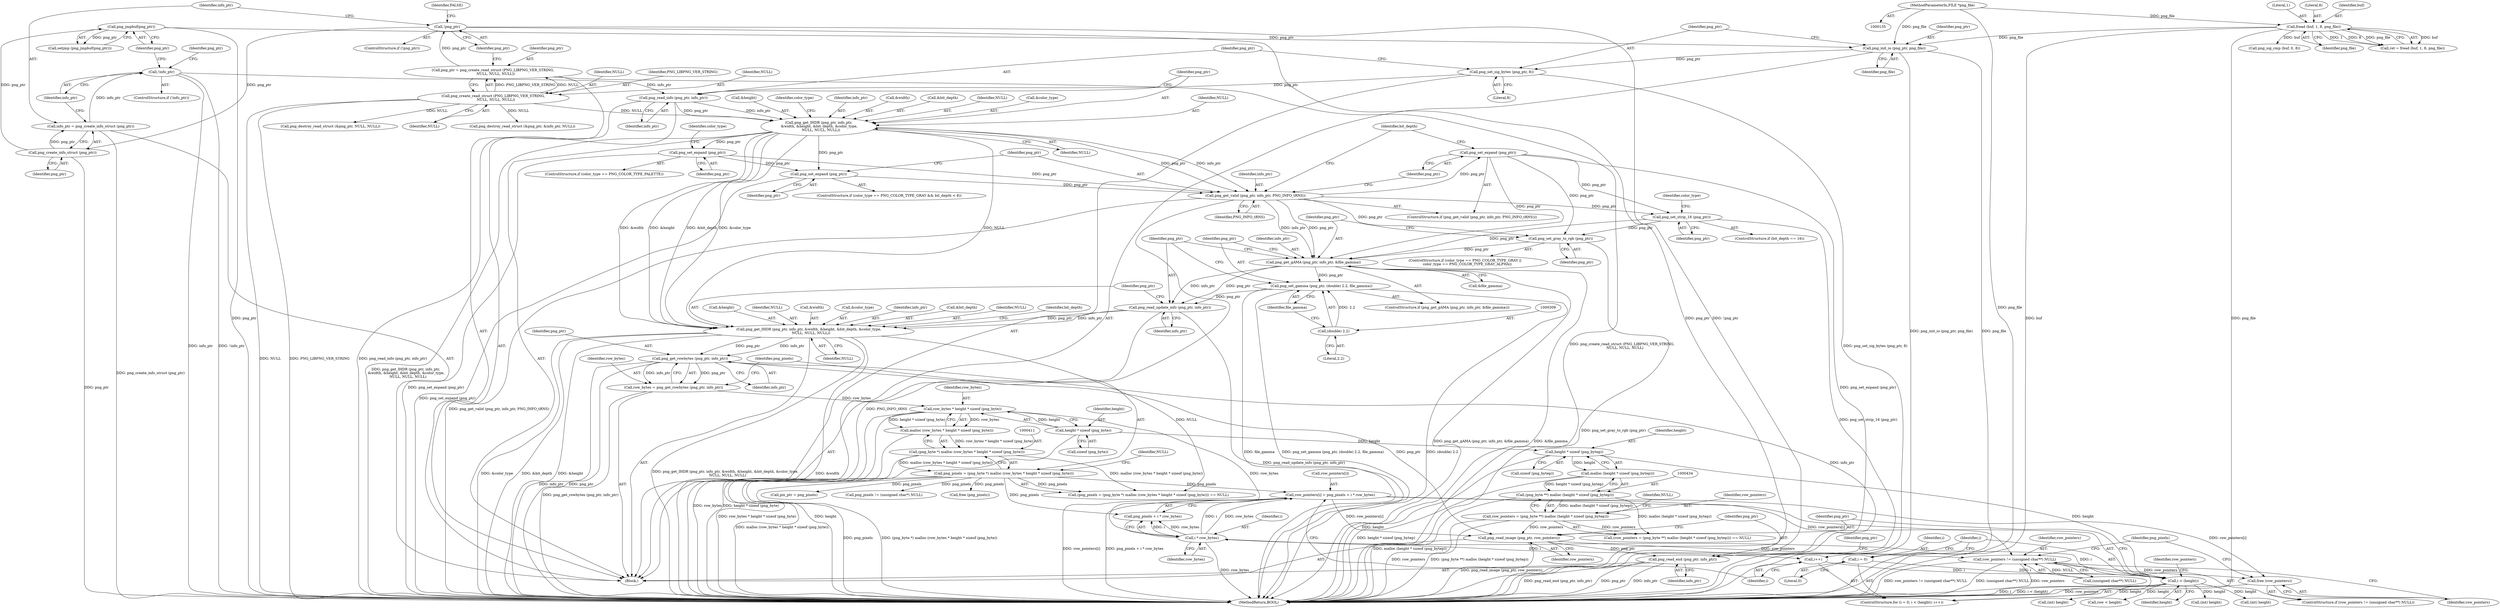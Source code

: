 digraph "0_Android_9d4853418ab2f754c2b63e091c29c5529b8b86ca_157@API" {
"1000473" [label="(Call,png_read_image (png_ptr, row_pointers))"];
"1000403" [label="(Call,png_get_rowbytes (png_ptr, info_ptr))"];
"1000315" [label="(Call,png_get_IHDR (png_ptr, info_ptr, &width, &height, &bit_depth, &color_type,\n    NULL, NULL, NULL))"];
"1000312" [label="(Call,png_read_update_info (png_ptr, info_ptr))"];
"1000306" [label="(Call,png_set_gamma (png_ptr, (double) 2.2, file_gamma))"];
"1000301" [label="(Call,png_get_gAMA (png_ptr, info_ptr, &file_gamma))"];
"1000298" [label="(Call,png_set_gray_to_rgb (png_ptr))"];
"1000288" [label="(Call,png_set_strip_16 (png_ptr))"];
"1000282" [label="(Call,png_set_expand (png_ptr))"];
"1000278" [label="(Call,png_get_valid (png_ptr, info_ptr, PNG_INFO_tRNS))"];
"1000247" [label="(Call,png_get_IHDR (png_ptr, info_ptr,\n &width, &height, &bit_depth, &color_type,\n    NULL, NULL, NULL))"];
"1000244" [label="(Call,png_read_info (png_ptr, info_ptr))"];
"1000241" [label="(Call,png_set_sig_bytes (png_ptr, 8))"];
"1000238" [label="(Call,png_init_io (png_ptr, png_file))"];
"1000227" [label="(Call,png_jmpbuf(png_ptr))"];
"1000212" [label="(Call,png_create_info_struct (png_ptr))"];
"1000206" [label="(Call,!png_ptr)"];
"1000198" [label="(Call,png_ptr = png_create_read_struct (PNG_LIBPNG_VER_STRING,\n     NULL, NULL, NULL))"];
"1000200" [label="(Call,png_create_read_struct (PNG_LIBPNG_VER_STRING,\n     NULL, NULL, NULL))"];
"1000177" [label="(Call,fread (buf, 1, 8, png_file))"];
"1000136" [label="(MethodParameterIn,FILE *png_file)"];
"1000215" [label="(Call,!info_ptr)"];
"1000210" [label="(Call,info_ptr = png_create_info_struct (png_ptr))"];
"1000265" [label="(Call,png_set_expand (png_ptr))"];
"1000275" [label="(Call,png_set_expand (png_ptr))"];
"1000308" [label="(Call,(double) 2.2)"];
"1000464" [label="(Call,row_pointers[i] = png_pixels + i * row_bytes)"];
"1000408" [label="(Call,png_pixels = (png_byte *) malloc (row_bytes * height * sizeof (png_byte)))"];
"1000410" [label="(Call,(png_byte *) malloc (row_bytes * height * sizeof (png_byte)))"];
"1000412" [label="(Call,malloc (row_bytes * height * sizeof (png_byte)))"];
"1000413" [label="(Call,row_bytes * height * sizeof (png_byte))"];
"1000401" [label="(Call,row_bytes = png_get_rowbytes (png_ptr, info_ptr))"];
"1000415" [label="(Call,height * sizeof (png_byte))"];
"1000470" [label="(Call,i * row_bytes)"];
"1000459" [label="(Call,i < (height))"];
"1000456" [label="(Call,i = 0)"];
"1000462" [label="(Call,i++)"];
"1000436" [label="(Call,height * sizeof (png_bytep))"];
"1000431" [label="(Call,row_pointers = (png_byte **) malloc (height * sizeof (png_bytep)))"];
"1000433" [label="(Call,(png_byte **) malloc (height * sizeof (png_bytep)))"];
"1000435" [label="(Call,malloc (height * sizeof (png_bytep)))"];
"1000476" [label="(Call,png_read_end (png_ptr, info_ptr))"];
"1000758" [label="(Call,row_pointers != (unsigned char**) NULL)"];
"1000763" [label="(Call,free (row_pointers))"];
"1000263" [label="(Identifier,color_type)"];
"1000249" [label="(Identifier,info_ptr)"];
"1000461" [label="(Identifier,height)"];
"1000245" [label="(Identifier,png_ptr)"];
"1000478" [label="(Identifier,info_ptr)"];
"1000320" [label="(Call,&height)"];
"1000250" [label="(Call,&width)"];
"1000303" [label="(Identifier,info_ptr)"];
"1000213" [label="(Identifier,png_ptr)"];
"1000280" [label="(Identifier,info_ptr)"];
"1000448" [label="(Call,free (png_pixels))"];
"1000199" [label="(Identifier,png_ptr)"];
"1000266" [label="(Identifier,png_ptr)"];
"1000179" [label="(Literal,1)"];
"1000435" [label="(Call,malloc (height * sizeof (png_bytep)))"];
"1000437" [label="(Identifier,height)"];
"1000473" [label="(Call,png_read_image (png_ptr, row_pointers))"];
"1000275" [label="(Call,png_set_expand (png_ptr))"];
"1000281" [label="(Identifier,PNG_INFO_tRNS)"];
"1000407" [label="(Call,(png_pixels = (png_byte *) malloc (row_bytes * height * sizeof (png_byte))) == NULL)"];
"1000254" [label="(Call,&bit_depth)"];
"1000304" [label="(Call,&file_gamma)"];
"1000471" [label="(Identifier,i)"];
"1000440" [label="(Identifier,NULL)"];
"1000282" [label="(Call,png_set_expand (png_ptr))"];
"1000312" [label="(Call,png_read_update_info (png_ptr, info_ptr))"];
"1000239" [label="(Identifier,png_ptr)"];
"1000230" [label="(Call,png_destroy_read_struct (&png_ptr, &info_ptr, NULL))"];
"1000410" [label="(Call,(png_byte *) malloc (row_bytes * height * sizeof (png_byte)))"];
"1000419" [label="(Identifier,NULL)"];
"1000270" [label="(Identifier,color_type)"];
"1000278" [label="(Call,png_get_valid (png_ptr, info_ptr, PNG_INFO_tRNS))"];
"1000582" [label="(Call,(int) height)"];
"1000327" [label="(Identifier,NULL)"];
"1000463" [label="(Identifier,i)"];
"1000438" [label="(Call,sizeof (png_bytep))"];
"1000212" [label="(Call,png_create_info_struct (png_ptr))"];
"1000436" [label="(Call,height * sizeof (png_bytep))"];
"1000228" [label="(Identifier,png_ptr)"];
"1000306" [label="(Call,png_set_gamma (png_ptr, (double) 2.2, file_gamma))"];
"1000293" [label="(Identifier,color_type)"];
"1000300" [label="(ControlStructure,if (png_get_gAMA (png_ptr, info_ptr, &file_gamma)))"];
"1000595" [label="(Call,pix_ptr = png_pixels)"];
"1000430" [label="(Call,(row_pointers = (png_byte **) malloc (height * sizeof (png_bytep))) == NULL)"];
"1000759" [label="(Identifier,row_pointers)"];
"1000288" [label="(Call,png_set_strip_16 (png_ptr))"];
"1000261" [label="(ControlStructure,if (color_type == PNG_COLOR_TYPE_PALETTE))"];
"1000243" [label="(Literal,8)"];
"1000475" [label="(Identifier,row_pointers)"];
"1000177" [label="(Call,fread (buf, 1, 8, png_file))"];
"1000328" [label="(Identifier,NULL)"];
"1000277" [label="(ControlStructure,if (png_get_valid (png_ptr, info_ptr, PNG_INFO_tRNS)))"];
"1000286" [label="(Identifier,bit_depth)"];
"1000211" [label="(Identifier,info_ptr)"];
"1000203" [label="(Identifier,NULL)"];
"1000283" [label="(Identifier,png_ptr)"];
"1000456" [label="(Call,i = 0)"];
"1000299" [label="(Identifier,png_ptr)"];
"1000464" [label="(Call,row_pointers[i] = png_pixels + i * row_bytes)"];
"1000290" [label="(ControlStructure,if (color_type == PNG_COLOR_TYPE_GRAY ||\n    color_type == PNG_COLOR_TYPE_GRAY_ALPHA))"];
"1000205" [label="(ControlStructure,if (!png_ptr))"];
"1000468" [label="(Call,png_pixels + i * row_bytes)"];
"1000318" [label="(Call,&width)"];
"1000412" [label="(Call,malloc (row_bytes * height * sizeof (png_byte)))"];
"1000417" [label="(Call,sizeof (png_byte))"];
"1000767" [label="(Identifier,png_pixels)"];
"1000260" [label="(Identifier,NULL)"];
"1000432" [label="(Identifier,row_pointers)"];
"1000307" [label="(Identifier,png_ptr)"];
"1000190" [label="(Call,png_sig_cmp (buf, 0, 8))"];
"1000141" [label="(Block,)"];
"1000284" [label="(ControlStructure,if (bit_depth == 16))"];
"1000313" [label="(Identifier,png_ptr)"];
"1000259" [label="(Identifier,NULL)"];
"1000244" [label="(Call,png_read_info (png_ptr, info_ptr))"];
"1000207" [label="(Identifier,png_ptr)"];
"1000267" [label="(ControlStructure,if (color_type == PNG_COLOR_TYPE_GRAY && bit_depth < 8))"];
"1000298" [label="(Call,png_set_gray_to_rgb (png_ptr))"];
"1000474" [label="(Identifier,png_ptr)"];
"1000240" [label="(Identifier,png_file)"];
"1000324" [label="(Call,&color_type)"];
"1000403" [label="(Call,png_get_rowbytes (png_ptr, info_ptr))"];
"1000401" [label="(Call,row_bytes = png_get_rowbytes (png_ptr, info_ptr))"];
"1000470" [label="(Call,i * row_bytes)"];
"1000457" [label="(Identifier,i)"];
"1000302" [label="(Identifier,png_ptr)"];
"1000311" [label="(Identifier,file_gamma)"];
"1000215" [label="(Call,!info_ptr)"];
"1000201" [label="(Identifier,PNG_LIBPNG_VER_STRING)"];
"1000413" [label="(Call,row_bytes * height * sizeof (png_byte))"];
"1000315" [label="(Call,png_get_IHDR (png_ptr, info_ptr, &width, &height, &bit_depth, &color_type,\n    NULL, NULL, NULL))"];
"1000279" [label="(Identifier,png_ptr)"];
"1000317" [label="(Identifier,info_ptr)"];
"1000481" [label="(Identifier,png_ptr)"];
"1000247" [label="(Call,png_get_IHDR (png_ptr, info_ptr,\n &width, &height, &bit_depth, &color_type,\n    NULL, NULL, NULL))"];
"1000256" [label="(Call,&color_type)"];
"1000136" [label="(MethodParameterIn,FILE *png_file)"];
"1000209" [label="(Identifier,FALSE)"];
"1000458" [label="(Literal,0)"];
"1000200" [label="(Call,png_create_read_struct (PNG_LIBPNG_VER_STRING,\n     NULL, NULL, NULL))"];
"1000314" [label="(Identifier,info_ptr)"];
"1000181" [label="(Identifier,png_file)"];
"1000545" [label="(Call,(int) height)"];
"1000472" [label="(Identifier,row_bytes)"];
"1000322" [label="(Call,&bit_depth)"];
"1000206" [label="(Call,!png_ptr)"];
"1000310" [label="(Literal,2.2)"];
"1000477" [label="(Identifier,png_ptr)"];
"1000466" [label="(Identifier,row_pointers)"];
"1000775" [label="(MethodReturn,BOOL)"];
"1000220" [label="(Identifier,png_ptr)"];
"1000218" [label="(Call,png_destroy_read_struct (&png_ptr, NULL, NULL))"];
"1000758" [label="(Call,row_pointers != (unsigned char**) NULL)"];
"1000180" [label="(Literal,8)"];
"1000431" [label="(Call,row_pointers = (png_byte **) malloc (height * sizeof (png_bytep)))"];
"1000409" [label="(Identifier,png_pixels)"];
"1000509" [label="(Call,(int) height)"];
"1000460" [label="(Identifier,i)"];
"1000757" [label="(ControlStructure,if (row_pointers != (unsigned char**) NULL))"];
"1000476" [label="(Call,png_read_end (png_ptr, info_ptr))"];
"1000202" [label="(Identifier,NULL)"];
"1000248" [label="(Identifier,png_ptr)"];
"1000766" [label="(Call,png_pixels != (unsigned char*) NULL)"];
"1000246" [label="(Identifier,info_ptr)"];
"1000198" [label="(Call,png_ptr = png_create_read_struct (PNG_LIBPNG_VER_STRING,\n     NULL, NULL, NULL))"];
"1000459" [label="(Call,i < (height))"];
"1000326" [label="(Identifier,NULL)"];
"1000331" [label="(Identifier,bit_depth)"];
"1000265" [label="(Call,png_set_expand (png_ptr))"];
"1000175" [label="(Call,ret = fread (buf, 1, 8, png_file))"];
"1000433" [label="(Call,(png_byte **) malloc (height * sizeof (png_bytep)))"];
"1000415" [label="(Call,height * sizeof (png_byte))"];
"1000416" [label="(Identifier,height)"];
"1000465" [label="(Call,row_pointers[i])"];
"1000204" [label="(Identifier,NULL)"];
"1000760" [label="(Call,(unsigned char**) NULL)"];
"1000214" [label="(ControlStructure,if (!info_ptr))"];
"1000216" [label="(Identifier,info_ptr)"];
"1000402" [label="(Identifier,row_bytes)"];
"1000242" [label="(Identifier,png_ptr)"];
"1000602" [label="(Call,row < height)"];
"1000210" [label="(Call,info_ptr = png_create_info_struct (png_ptr))"];
"1000763" [label="(Call,free (row_pointers))"];
"1000258" [label="(Identifier,NULL)"];
"1000289" [label="(Identifier,png_ptr)"];
"1000404" [label="(Identifier,png_ptr)"];
"1000178" [label="(Identifier,buf)"];
"1000462" [label="(Call,i++)"];
"1000301" [label="(Call,png_get_gAMA (png_ptr, info_ptr, &file_gamma))"];
"1000241" [label="(Call,png_set_sig_bytes (png_ptr, 8))"];
"1000238" [label="(Call,png_init_io (png_ptr, png_file))"];
"1000308" [label="(Call,(double) 2.2)"];
"1000227" [label="(Call,png_jmpbuf(png_ptr))"];
"1000408" [label="(Call,png_pixels = (png_byte *) malloc (row_bytes * height * sizeof (png_byte)))"];
"1000316" [label="(Identifier,png_ptr)"];
"1000414" [label="(Identifier,row_bytes)"];
"1000252" [label="(Call,&height)"];
"1000276" [label="(Identifier,png_ptr)"];
"1000226" [label="(Call,setjmp (png_jmpbuf(png_ptr)))"];
"1000764" [label="(Identifier,row_pointers)"];
"1000455" [label="(ControlStructure,for (i = 0; i < (height); i++))"];
"1000405" [label="(Identifier,info_ptr)"];
"1000473" -> "1000141"  [label="AST: "];
"1000473" -> "1000475"  [label="CFG: "];
"1000474" -> "1000473"  [label="AST: "];
"1000475" -> "1000473"  [label="AST: "];
"1000477" -> "1000473"  [label="CFG: "];
"1000473" -> "1000775"  [label="DDG: png_read_image (png_ptr, row_pointers)"];
"1000403" -> "1000473"  [label="DDG: png_ptr"];
"1000464" -> "1000473"  [label="DDG: row_pointers[i]"];
"1000431" -> "1000473"  [label="DDG: row_pointers"];
"1000473" -> "1000476"  [label="DDG: png_ptr"];
"1000473" -> "1000758"  [label="DDG: row_pointers"];
"1000403" -> "1000401"  [label="AST: "];
"1000403" -> "1000405"  [label="CFG: "];
"1000404" -> "1000403"  [label="AST: "];
"1000405" -> "1000403"  [label="AST: "];
"1000401" -> "1000403"  [label="CFG: "];
"1000403" -> "1000775"  [label="DDG: info_ptr"];
"1000403" -> "1000775"  [label="DDG: png_ptr"];
"1000403" -> "1000401"  [label="DDG: png_ptr"];
"1000403" -> "1000401"  [label="DDG: info_ptr"];
"1000315" -> "1000403"  [label="DDG: png_ptr"];
"1000315" -> "1000403"  [label="DDG: info_ptr"];
"1000403" -> "1000476"  [label="DDG: info_ptr"];
"1000315" -> "1000141"  [label="AST: "];
"1000315" -> "1000328"  [label="CFG: "];
"1000316" -> "1000315"  [label="AST: "];
"1000317" -> "1000315"  [label="AST: "];
"1000318" -> "1000315"  [label="AST: "];
"1000320" -> "1000315"  [label="AST: "];
"1000322" -> "1000315"  [label="AST: "];
"1000324" -> "1000315"  [label="AST: "];
"1000326" -> "1000315"  [label="AST: "];
"1000327" -> "1000315"  [label="AST: "];
"1000328" -> "1000315"  [label="AST: "];
"1000331" -> "1000315"  [label="CFG: "];
"1000315" -> "1000775"  [label="DDG: png_get_IHDR (png_ptr, info_ptr, &width, &height, &bit_depth, &color_type,\n    NULL, NULL, NULL)"];
"1000315" -> "1000775"  [label="DDG: &width"];
"1000315" -> "1000775"  [label="DDG: &color_type"];
"1000315" -> "1000775"  [label="DDG: &bit_depth"];
"1000315" -> "1000775"  [label="DDG: &height"];
"1000312" -> "1000315"  [label="DDG: png_ptr"];
"1000312" -> "1000315"  [label="DDG: info_ptr"];
"1000247" -> "1000315"  [label="DDG: &width"];
"1000247" -> "1000315"  [label="DDG: &height"];
"1000247" -> "1000315"  [label="DDG: &bit_depth"];
"1000247" -> "1000315"  [label="DDG: &color_type"];
"1000247" -> "1000315"  [label="DDG: NULL"];
"1000315" -> "1000407"  [label="DDG: NULL"];
"1000312" -> "1000141"  [label="AST: "];
"1000312" -> "1000314"  [label="CFG: "];
"1000313" -> "1000312"  [label="AST: "];
"1000314" -> "1000312"  [label="AST: "];
"1000316" -> "1000312"  [label="CFG: "];
"1000312" -> "1000775"  [label="DDG: png_read_update_info (png_ptr, info_ptr)"];
"1000306" -> "1000312"  [label="DDG: png_ptr"];
"1000301" -> "1000312"  [label="DDG: png_ptr"];
"1000301" -> "1000312"  [label="DDG: info_ptr"];
"1000306" -> "1000300"  [label="AST: "];
"1000306" -> "1000311"  [label="CFG: "];
"1000307" -> "1000306"  [label="AST: "];
"1000308" -> "1000306"  [label="AST: "];
"1000311" -> "1000306"  [label="AST: "];
"1000313" -> "1000306"  [label="CFG: "];
"1000306" -> "1000775"  [label="DDG: file_gamma"];
"1000306" -> "1000775"  [label="DDG: png_set_gamma (png_ptr, (double) 2.2, file_gamma)"];
"1000306" -> "1000775"  [label="DDG: (double) 2.2"];
"1000301" -> "1000306"  [label="DDG: png_ptr"];
"1000308" -> "1000306"  [label="DDG: 2.2"];
"1000301" -> "1000300"  [label="AST: "];
"1000301" -> "1000304"  [label="CFG: "];
"1000302" -> "1000301"  [label="AST: "];
"1000303" -> "1000301"  [label="AST: "];
"1000304" -> "1000301"  [label="AST: "];
"1000307" -> "1000301"  [label="CFG: "];
"1000313" -> "1000301"  [label="CFG: "];
"1000301" -> "1000775"  [label="DDG: &file_gamma"];
"1000301" -> "1000775"  [label="DDG: png_get_gAMA (png_ptr, info_ptr, &file_gamma)"];
"1000298" -> "1000301"  [label="DDG: png_ptr"];
"1000288" -> "1000301"  [label="DDG: png_ptr"];
"1000282" -> "1000301"  [label="DDG: png_ptr"];
"1000278" -> "1000301"  [label="DDG: png_ptr"];
"1000278" -> "1000301"  [label="DDG: info_ptr"];
"1000298" -> "1000290"  [label="AST: "];
"1000298" -> "1000299"  [label="CFG: "];
"1000299" -> "1000298"  [label="AST: "];
"1000302" -> "1000298"  [label="CFG: "];
"1000298" -> "1000775"  [label="DDG: png_set_gray_to_rgb (png_ptr)"];
"1000288" -> "1000298"  [label="DDG: png_ptr"];
"1000282" -> "1000298"  [label="DDG: png_ptr"];
"1000278" -> "1000298"  [label="DDG: png_ptr"];
"1000288" -> "1000284"  [label="AST: "];
"1000288" -> "1000289"  [label="CFG: "];
"1000289" -> "1000288"  [label="AST: "];
"1000293" -> "1000288"  [label="CFG: "];
"1000288" -> "1000775"  [label="DDG: png_set_strip_16 (png_ptr)"];
"1000282" -> "1000288"  [label="DDG: png_ptr"];
"1000278" -> "1000288"  [label="DDG: png_ptr"];
"1000282" -> "1000277"  [label="AST: "];
"1000282" -> "1000283"  [label="CFG: "];
"1000283" -> "1000282"  [label="AST: "];
"1000286" -> "1000282"  [label="CFG: "];
"1000282" -> "1000775"  [label="DDG: png_set_expand (png_ptr)"];
"1000278" -> "1000282"  [label="DDG: png_ptr"];
"1000278" -> "1000277"  [label="AST: "];
"1000278" -> "1000281"  [label="CFG: "];
"1000279" -> "1000278"  [label="AST: "];
"1000280" -> "1000278"  [label="AST: "];
"1000281" -> "1000278"  [label="AST: "];
"1000283" -> "1000278"  [label="CFG: "];
"1000286" -> "1000278"  [label="CFG: "];
"1000278" -> "1000775"  [label="DDG: png_get_valid (png_ptr, info_ptr, PNG_INFO_tRNS)"];
"1000278" -> "1000775"  [label="DDG: PNG_INFO_tRNS"];
"1000247" -> "1000278"  [label="DDG: png_ptr"];
"1000247" -> "1000278"  [label="DDG: info_ptr"];
"1000265" -> "1000278"  [label="DDG: png_ptr"];
"1000275" -> "1000278"  [label="DDG: png_ptr"];
"1000247" -> "1000141"  [label="AST: "];
"1000247" -> "1000260"  [label="CFG: "];
"1000248" -> "1000247"  [label="AST: "];
"1000249" -> "1000247"  [label="AST: "];
"1000250" -> "1000247"  [label="AST: "];
"1000252" -> "1000247"  [label="AST: "];
"1000254" -> "1000247"  [label="AST: "];
"1000256" -> "1000247"  [label="AST: "];
"1000258" -> "1000247"  [label="AST: "];
"1000259" -> "1000247"  [label="AST: "];
"1000260" -> "1000247"  [label="AST: "];
"1000263" -> "1000247"  [label="CFG: "];
"1000247" -> "1000775"  [label="DDG: png_get_IHDR (png_ptr, info_ptr,\n &width, &height, &bit_depth, &color_type,\n    NULL, NULL, NULL)"];
"1000244" -> "1000247"  [label="DDG: png_ptr"];
"1000244" -> "1000247"  [label="DDG: info_ptr"];
"1000200" -> "1000247"  [label="DDG: NULL"];
"1000247" -> "1000265"  [label="DDG: png_ptr"];
"1000247" -> "1000275"  [label="DDG: png_ptr"];
"1000244" -> "1000141"  [label="AST: "];
"1000244" -> "1000246"  [label="CFG: "];
"1000245" -> "1000244"  [label="AST: "];
"1000246" -> "1000244"  [label="AST: "];
"1000248" -> "1000244"  [label="CFG: "];
"1000244" -> "1000775"  [label="DDG: png_read_info (png_ptr, info_ptr)"];
"1000241" -> "1000244"  [label="DDG: png_ptr"];
"1000215" -> "1000244"  [label="DDG: info_ptr"];
"1000241" -> "1000141"  [label="AST: "];
"1000241" -> "1000243"  [label="CFG: "];
"1000242" -> "1000241"  [label="AST: "];
"1000243" -> "1000241"  [label="AST: "];
"1000245" -> "1000241"  [label="CFG: "];
"1000241" -> "1000775"  [label="DDG: png_set_sig_bytes (png_ptr, 8)"];
"1000238" -> "1000241"  [label="DDG: png_ptr"];
"1000238" -> "1000141"  [label="AST: "];
"1000238" -> "1000240"  [label="CFG: "];
"1000239" -> "1000238"  [label="AST: "];
"1000240" -> "1000238"  [label="AST: "];
"1000242" -> "1000238"  [label="CFG: "];
"1000238" -> "1000775"  [label="DDG: png_file"];
"1000238" -> "1000775"  [label="DDG: png_init_io (png_ptr, png_file)"];
"1000227" -> "1000238"  [label="DDG: png_ptr"];
"1000177" -> "1000238"  [label="DDG: png_file"];
"1000136" -> "1000238"  [label="DDG: png_file"];
"1000227" -> "1000226"  [label="AST: "];
"1000227" -> "1000228"  [label="CFG: "];
"1000228" -> "1000227"  [label="AST: "];
"1000226" -> "1000227"  [label="CFG: "];
"1000227" -> "1000775"  [label="DDG: png_ptr"];
"1000227" -> "1000226"  [label="DDG: png_ptr"];
"1000212" -> "1000227"  [label="DDG: png_ptr"];
"1000212" -> "1000210"  [label="AST: "];
"1000212" -> "1000213"  [label="CFG: "];
"1000213" -> "1000212"  [label="AST: "];
"1000210" -> "1000212"  [label="CFG: "];
"1000212" -> "1000775"  [label="DDG: png_ptr"];
"1000212" -> "1000210"  [label="DDG: png_ptr"];
"1000206" -> "1000212"  [label="DDG: png_ptr"];
"1000206" -> "1000205"  [label="AST: "];
"1000206" -> "1000207"  [label="CFG: "];
"1000207" -> "1000206"  [label="AST: "];
"1000209" -> "1000206"  [label="CFG: "];
"1000211" -> "1000206"  [label="CFG: "];
"1000206" -> "1000775"  [label="DDG: !png_ptr"];
"1000206" -> "1000775"  [label="DDG: png_ptr"];
"1000198" -> "1000206"  [label="DDG: png_ptr"];
"1000198" -> "1000141"  [label="AST: "];
"1000198" -> "1000200"  [label="CFG: "];
"1000199" -> "1000198"  [label="AST: "];
"1000200" -> "1000198"  [label="AST: "];
"1000207" -> "1000198"  [label="CFG: "];
"1000198" -> "1000775"  [label="DDG: png_create_read_struct (PNG_LIBPNG_VER_STRING,\n     NULL, NULL, NULL)"];
"1000200" -> "1000198"  [label="DDG: PNG_LIBPNG_VER_STRING"];
"1000200" -> "1000198"  [label="DDG: NULL"];
"1000200" -> "1000204"  [label="CFG: "];
"1000201" -> "1000200"  [label="AST: "];
"1000202" -> "1000200"  [label="AST: "];
"1000203" -> "1000200"  [label="AST: "];
"1000204" -> "1000200"  [label="AST: "];
"1000200" -> "1000775"  [label="DDG: PNG_LIBPNG_VER_STRING"];
"1000200" -> "1000775"  [label="DDG: NULL"];
"1000200" -> "1000218"  [label="DDG: NULL"];
"1000200" -> "1000230"  [label="DDG: NULL"];
"1000177" -> "1000175"  [label="AST: "];
"1000177" -> "1000181"  [label="CFG: "];
"1000178" -> "1000177"  [label="AST: "];
"1000179" -> "1000177"  [label="AST: "];
"1000180" -> "1000177"  [label="AST: "];
"1000181" -> "1000177"  [label="AST: "];
"1000175" -> "1000177"  [label="CFG: "];
"1000177" -> "1000775"  [label="DDG: buf"];
"1000177" -> "1000775"  [label="DDG: png_file"];
"1000177" -> "1000175"  [label="DDG: buf"];
"1000177" -> "1000175"  [label="DDG: 1"];
"1000177" -> "1000175"  [label="DDG: 8"];
"1000177" -> "1000175"  [label="DDG: png_file"];
"1000136" -> "1000177"  [label="DDG: png_file"];
"1000177" -> "1000190"  [label="DDG: buf"];
"1000136" -> "1000135"  [label="AST: "];
"1000136" -> "1000775"  [label="DDG: png_file"];
"1000215" -> "1000214"  [label="AST: "];
"1000215" -> "1000216"  [label="CFG: "];
"1000216" -> "1000215"  [label="AST: "];
"1000220" -> "1000215"  [label="CFG: "];
"1000228" -> "1000215"  [label="CFG: "];
"1000215" -> "1000775"  [label="DDG: info_ptr"];
"1000215" -> "1000775"  [label="DDG: !info_ptr"];
"1000210" -> "1000215"  [label="DDG: info_ptr"];
"1000210" -> "1000141"  [label="AST: "];
"1000211" -> "1000210"  [label="AST: "];
"1000216" -> "1000210"  [label="CFG: "];
"1000210" -> "1000775"  [label="DDG: png_create_info_struct (png_ptr)"];
"1000265" -> "1000261"  [label="AST: "];
"1000265" -> "1000266"  [label="CFG: "];
"1000266" -> "1000265"  [label="AST: "];
"1000270" -> "1000265"  [label="CFG: "];
"1000265" -> "1000775"  [label="DDG: png_set_expand (png_ptr)"];
"1000265" -> "1000275"  [label="DDG: png_ptr"];
"1000275" -> "1000267"  [label="AST: "];
"1000275" -> "1000276"  [label="CFG: "];
"1000276" -> "1000275"  [label="AST: "];
"1000279" -> "1000275"  [label="CFG: "];
"1000275" -> "1000775"  [label="DDG: png_set_expand (png_ptr)"];
"1000308" -> "1000310"  [label="CFG: "];
"1000309" -> "1000308"  [label="AST: "];
"1000310" -> "1000308"  [label="AST: "];
"1000311" -> "1000308"  [label="CFG: "];
"1000464" -> "1000455"  [label="AST: "];
"1000464" -> "1000468"  [label="CFG: "];
"1000465" -> "1000464"  [label="AST: "];
"1000468" -> "1000464"  [label="AST: "];
"1000463" -> "1000464"  [label="CFG: "];
"1000464" -> "1000775"  [label="DDG: row_pointers[i]"];
"1000464" -> "1000775"  [label="DDG: png_pixels + i * row_bytes"];
"1000408" -> "1000464"  [label="DDG: png_pixels"];
"1000470" -> "1000464"  [label="DDG: i"];
"1000470" -> "1000464"  [label="DDG: row_bytes"];
"1000464" -> "1000758"  [label="DDG: row_pointers[i]"];
"1000464" -> "1000763"  [label="DDG: row_pointers[i]"];
"1000408" -> "1000407"  [label="AST: "];
"1000408" -> "1000410"  [label="CFG: "];
"1000409" -> "1000408"  [label="AST: "];
"1000410" -> "1000408"  [label="AST: "];
"1000419" -> "1000408"  [label="CFG: "];
"1000408" -> "1000775"  [label="DDG: png_pixels"];
"1000408" -> "1000775"  [label="DDG: (png_byte *) malloc (row_bytes * height * sizeof (png_byte))"];
"1000408" -> "1000407"  [label="DDG: png_pixels"];
"1000410" -> "1000408"  [label="DDG: malloc (row_bytes * height * sizeof (png_byte))"];
"1000408" -> "1000448"  [label="DDG: png_pixels"];
"1000408" -> "1000468"  [label="DDG: png_pixels"];
"1000408" -> "1000595"  [label="DDG: png_pixels"];
"1000408" -> "1000766"  [label="DDG: png_pixels"];
"1000410" -> "1000412"  [label="CFG: "];
"1000411" -> "1000410"  [label="AST: "];
"1000412" -> "1000410"  [label="AST: "];
"1000410" -> "1000775"  [label="DDG: malloc (row_bytes * height * sizeof (png_byte))"];
"1000410" -> "1000407"  [label="DDG: malloc (row_bytes * height * sizeof (png_byte))"];
"1000412" -> "1000410"  [label="DDG: row_bytes * height * sizeof (png_byte)"];
"1000412" -> "1000413"  [label="CFG: "];
"1000413" -> "1000412"  [label="AST: "];
"1000412" -> "1000775"  [label="DDG: row_bytes * height * sizeof (png_byte)"];
"1000413" -> "1000412"  [label="DDG: row_bytes"];
"1000413" -> "1000412"  [label="DDG: height * sizeof (png_byte)"];
"1000413" -> "1000415"  [label="CFG: "];
"1000414" -> "1000413"  [label="AST: "];
"1000415" -> "1000413"  [label="AST: "];
"1000413" -> "1000775"  [label="DDG: row_bytes"];
"1000413" -> "1000775"  [label="DDG: height * sizeof (png_byte)"];
"1000401" -> "1000413"  [label="DDG: row_bytes"];
"1000415" -> "1000413"  [label="DDG: height"];
"1000413" -> "1000470"  [label="DDG: row_bytes"];
"1000401" -> "1000141"  [label="AST: "];
"1000402" -> "1000401"  [label="AST: "];
"1000409" -> "1000401"  [label="CFG: "];
"1000401" -> "1000775"  [label="DDG: png_get_rowbytes (png_ptr, info_ptr)"];
"1000415" -> "1000417"  [label="CFG: "];
"1000416" -> "1000415"  [label="AST: "];
"1000417" -> "1000415"  [label="AST: "];
"1000415" -> "1000775"  [label="DDG: height"];
"1000415" -> "1000436"  [label="DDG: height"];
"1000470" -> "1000468"  [label="AST: "];
"1000470" -> "1000472"  [label="CFG: "];
"1000471" -> "1000470"  [label="AST: "];
"1000472" -> "1000470"  [label="AST: "];
"1000468" -> "1000470"  [label="CFG: "];
"1000470" -> "1000775"  [label="DDG: row_bytes"];
"1000470" -> "1000462"  [label="DDG: i"];
"1000470" -> "1000468"  [label="DDG: i"];
"1000470" -> "1000468"  [label="DDG: row_bytes"];
"1000459" -> "1000470"  [label="DDG: i"];
"1000459" -> "1000455"  [label="AST: "];
"1000459" -> "1000461"  [label="CFG: "];
"1000460" -> "1000459"  [label="AST: "];
"1000461" -> "1000459"  [label="AST: "];
"1000466" -> "1000459"  [label="CFG: "];
"1000474" -> "1000459"  [label="CFG: "];
"1000459" -> "1000775"  [label="DDG: i"];
"1000459" -> "1000775"  [label="DDG: i < (height)"];
"1000456" -> "1000459"  [label="DDG: i"];
"1000462" -> "1000459"  [label="DDG: i"];
"1000436" -> "1000459"  [label="DDG: height"];
"1000459" -> "1000509"  [label="DDG: height"];
"1000459" -> "1000545"  [label="DDG: height"];
"1000459" -> "1000582"  [label="DDG: height"];
"1000459" -> "1000602"  [label="DDG: height"];
"1000456" -> "1000455"  [label="AST: "];
"1000456" -> "1000458"  [label="CFG: "];
"1000457" -> "1000456"  [label="AST: "];
"1000458" -> "1000456"  [label="AST: "];
"1000460" -> "1000456"  [label="CFG: "];
"1000462" -> "1000455"  [label="AST: "];
"1000462" -> "1000463"  [label="CFG: "];
"1000463" -> "1000462"  [label="AST: "];
"1000460" -> "1000462"  [label="CFG: "];
"1000436" -> "1000435"  [label="AST: "];
"1000436" -> "1000438"  [label="CFG: "];
"1000437" -> "1000436"  [label="AST: "];
"1000438" -> "1000436"  [label="AST: "];
"1000435" -> "1000436"  [label="CFG: "];
"1000436" -> "1000775"  [label="DDG: height"];
"1000436" -> "1000435"  [label="DDG: height"];
"1000431" -> "1000430"  [label="AST: "];
"1000431" -> "1000433"  [label="CFG: "];
"1000432" -> "1000431"  [label="AST: "];
"1000433" -> "1000431"  [label="AST: "];
"1000440" -> "1000431"  [label="CFG: "];
"1000431" -> "1000775"  [label="DDG: row_pointers"];
"1000431" -> "1000775"  [label="DDG: (png_byte **) malloc (height * sizeof (png_bytep))"];
"1000431" -> "1000430"  [label="DDG: row_pointers"];
"1000433" -> "1000431"  [label="DDG: malloc (height * sizeof (png_bytep))"];
"1000433" -> "1000435"  [label="CFG: "];
"1000434" -> "1000433"  [label="AST: "];
"1000435" -> "1000433"  [label="AST: "];
"1000433" -> "1000775"  [label="DDG: malloc (height * sizeof (png_bytep))"];
"1000433" -> "1000430"  [label="DDG: malloc (height * sizeof (png_bytep))"];
"1000435" -> "1000433"  [label="DDG: height * sizeof (png_bytep)"];
"1000435" -> "1000775"  [label="DDG: height * sizeof (png_bytep)"];
"1000476" -> "1000141"  [label="AST: "];
"1000476" -> "1000478"  [label="CFG: "];
"1000477" -> "1000476"  [label="AST: "];
"1000478" -> "1000476"  [label="AST: "];
"1000481" -> "1000476"  [label="CFG: "];
"1000476" -> "1000775"  [label="DDG: png_read_end (png_ptr, info_ptr)"];
"1000476" -> "1000775"  [label="DDG: png_ptr"];
"1000476" -> "1000775"  [label="DDG: info_ptr"];
"1000758" -> "1000757"  [label="AST: "];
"1000758" -> "1000760"  [label="CFG: "];
"1000759" -> "1000758"  [label="AST: "];
"1000760" -> "1000758"  [label="AST: "];
"1000764" -> "1000758"  [label="CFG: "];
"1000767" -> "1000758"  [label="CFG: "];
"1000758" -> "1000775"  [label="DDG: row_pointers != (unsigned char**) NULL"];
"1000758" -> "1000775"  [label="DDG: (unsigned char**) NULL"];
"1000758" -> "1000775"  [label="DDG: row_pointers"];
"1000760" -> "1000758"  [label="DDG: NULL"];
"1000758" -> "1000763"  [label="DDG: row_pointers"];
"1000763" -> "1000757"  [label="AST: "];
"1000763" -> "1000764"  [label="CFG: "];
"1000764" -> "1000763"  [label="AST: "];
"1000767" -> "1000763"  [label="CFG: "];
"1000763" -> "1000775"  [label="DDG: row_pointers"];
}
